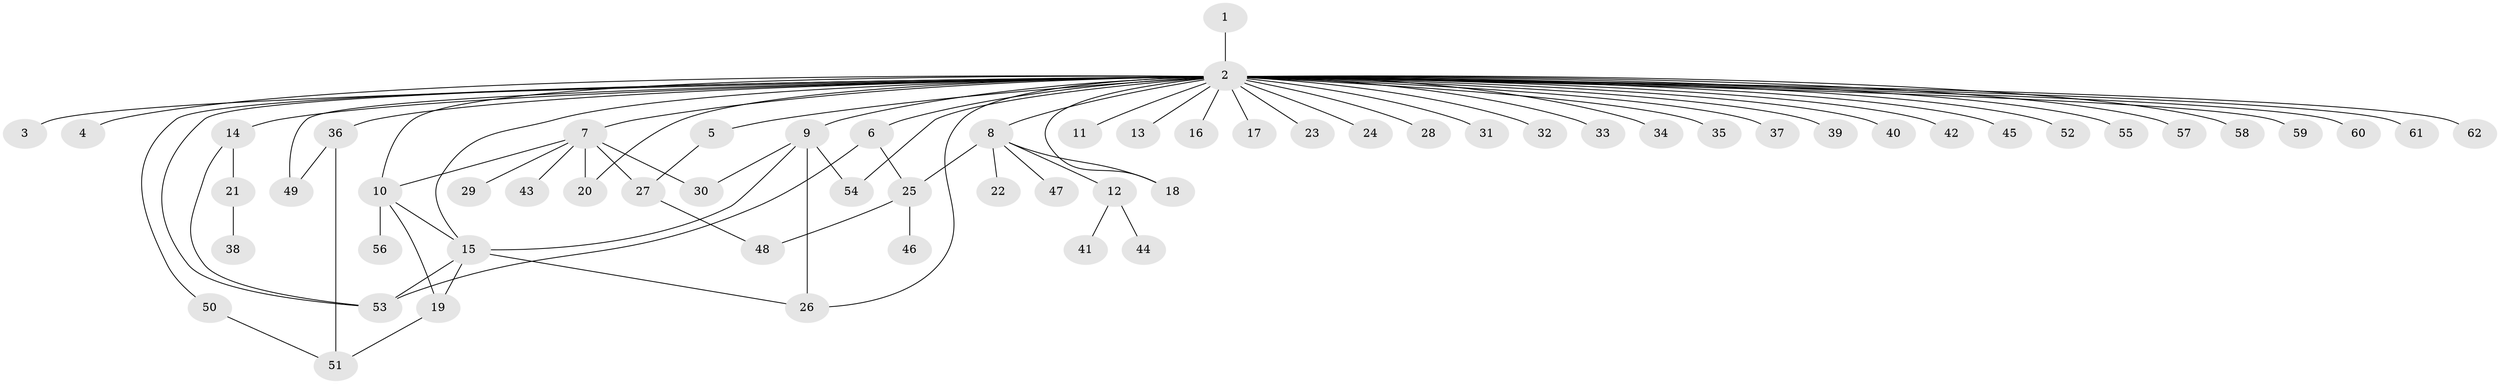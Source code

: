 // original degree distribution, {4: 0.032520325203252036, 50: 0.008130081300813009, 2: 0.21138211382113822, 1: 0.5447154471544715, 3: 0.13821138211382114, 9: 0.008130081300813009, 13: 0.008130081300813009, 6: 0.016260162601626018, 5: 0.032520325203252036}
// Generated by graph-tools (version 1.1) at 2025/35/03/09/25 02:35:32]
// undirected, 62 vertices, 80 edges
graph export_dot {
graph [start="1"]
  node [color=gray90,style=filled];
  1;
  2;
  3;
  4;
  5;
  6;
  7;
  8;
  9;
  10;
  11;
  12;
  13;
  14;
  15;
  16;
  17;
  18;
  19;
  20;
  21;
  22;
  23;
  24;
  25;
  26;
  27;
  28;
  29;
  30;
  31;
  32;
  33;
  34;
  35;
  36;
  37;
  38;
  39;
  40;
  41;
  42;
  43;
  44;
  45;
  46;
  47;
  48;
  49;
  50;
  51;
  52;
  53;
  54;
  55;
  56;
  57;
  58;
  59;
  60;
  61;
  62;
  1 -- 2 [weight=1.0];
  2 -- 3 [weight=1.0];
  2 -- 4 [weight=1.0];
  2 -- 5 [weight=1.0];
  2 -- 6 [weight=1.0];
  2 -- 7 [weight=1.0];
  2 -- 8 [weight=1.0];
  2 -- 9 [weight=1.0];
  2 -- 10 [weight=1.0];
  2 -- 11 [weight=2.0];
  2 -- 13 [weight=1.0];
  2 -- 14 [weight=1.0];
  2 -- 15 [weight=1.0];
  2 -- 16 [weight=1.0];
  2 -- 17 [weight=1.0];
  2 -- 18 [weight=1.0];
  2 -- 20 [weight=1.0];
  2 -- 23 [weight=1.0];
  2 -- 24 [weight=1.0];
  2 -- 26 [weight=1.0];
  2 -- 28 [weight=1.0];
  2 -- 31 [weight=1.0];
  2 -- 32 [weight=1.0];
  2 -- 33 [weight=1.0];
  2 -- 34 [weight=1.0];
  2 -- 35 [weight=1.0];
  2 -- 36 [weight=1.0];
  2 -- 37 [weight=1.0];
  2 -- 39 [weight=1.0];
  2 -- 40 [weight=1.0];
  2 -- 42 [weight=1.0];
  2 -- 45 [weight=1.0];
  2 -- 49 [weight=1.0];
  2 -- 50 [weight=1.0];
  2 -- 52 [weight=1.0];
  2 -- 53 [weight=1.0];
  2 -- 54 [weight=1.0];
  2 -- 55 [weight=1.0];
  2 -- 57 [weight=1.0];
  2 -- 58 [weight=1.0];
  2 -- 59 [weight=1.0];
  2 -- 60 [weight=1.0];
  2 -- 61 [weight=1.0];
  2 -- 62 [weight=1.0];
  5 -- 27 [weight=1.0];
  6 -- 25 [weight=1.0];
  6 -- 53 [weight=1.0];
  7 -- 10 [weight=1.0];
  7 -- 20 [weight=1.0];
  7 -- 27 [weight=1.0];
  7 -- 29 [weight=1.0];
  7 -- 30 [weight=1.0];
  7 -- 43 [weight=1.0];
  8 -- 12 [weight=7.0];
  8 -- 18 [weight=1.0];
  8 -- 22 [weight=1.0];
  8 -- 25 [weight=1.0];
  8 -- 47 [weight=1.0];
  9 -- 15 [weight=1.0];
  9 -- 26 [weight=1.0];
  9 -- 30 [weight=1.0];
  9 -- 54 [weight=1.0];
  10 -- 15 [weight=1.0];
  10 -- 19 [weight=1.0];
  10 -- 56 [weight=2.0];
  12 -- 41 [weight=1.0];
  12 -- 44 [weight=1.0];
  14 -- 21 [weight=1.0];
  14 -- 53 [weight=1.0];
  15 -- 19 [weight=1.0];
  15 -- 26 [weight=1.0];
  15 -- 53 [weight=1.0];
  19 -- 51 [weight=1.0];
  21 -- 38 [weight=1.0];
  25 -- 46 [weight=1.0];
  25 -- 48 [weight=1.0];
  27 -- 48 [weight=1.0];
  36 -- 49 [weight=1.0];
  36 -- 51 [weight=1.0];
  50 -- 51 [weight=1.0];
}
